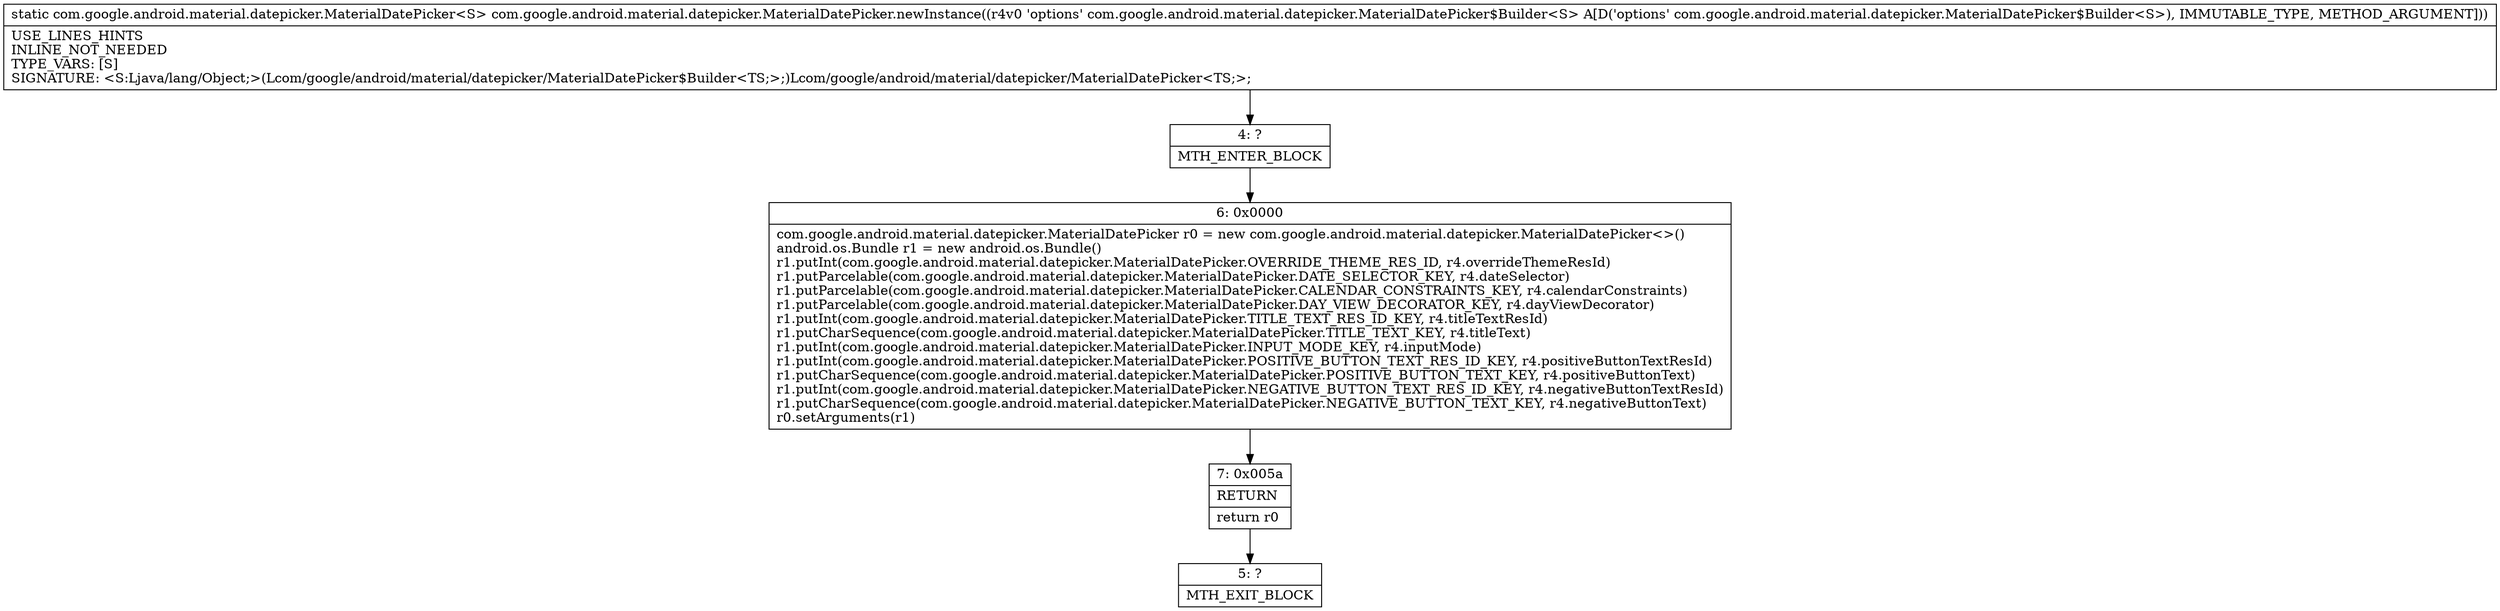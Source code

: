 digraph "CFG forcom.google.android.material.datepicker.MaterialDatePicker.newInstance(Lcom\/google\/android\/material\/datepicker\/MaterialDatePicker$Builder;)Lcom\/google\/android\/material\/datepicker\/MaterialDatePicker;" {
Node_4 [shape=record,label="{4\:\ ?|MTH_ENTER_BLOCK\l}"];
Node_6 [shape=record,label="{6\:\ 0x0000|com.google.android.material.datepicker.MaterialDatePicker r0 = new com.google.android.material.datepicker.MaterialDatePicker\<\>()\landroid.os.Bundle r1 = new android.os.Bundle()\lr1.putInt(com.google.android.material.datepicker.MaterialDatePicker.OVERRIDE_THEME_RES_ID, r4.overrideThemeResId)\lr1.putParcelable(com.google.android.material.datepicker.MaterialDatePicker.DATE_SELECTOR_KEY, r4.dateSelector)\lr1.putParcelable(com.google.android.material.datepicker.MaterialDatePicker.CALENDAR_CONSTRAINTS_KEY, r4.calendarConstraints)\lr1.putParcelable(com.google.android.material.datepicker.MaterialDatePicker.DAY_VIEW_DECORATOR_KEY, r4.dayViewDecorator)\lr1.putInt(com.google.android.material.datepicker.MaterialDatePicker.TITLE_TEXT_RES_ID_KEY, r4.titleTextResId)\lr1.putCharSequence(com.google.android.material.datepicker.MaterialDatePicker.TITLE_TEXT_KEY, r4.titleText)\lr1.putInt(com.google.android.material.datepicker.MaterialDatePicker.INPUT_MODE_KEY, r4.inputMode)\lr1.putInt(com.google.android.material.datepicker.MaterialDatePicker.POSITIVE_BUTTON_TEXT_RES_ID_KEY, r4.positiveButtonTextResId)\lr1.putCharSequence(com.google.android.material.datepicker.MaterialDatePicker.POSITIVE_BUTTON_TEXT_KEY, r4.positiveButtonText)\lr1.putInt(com.google.android.material.datepicker.MaterialDatePicker.NEGATIVE_BUTTON_TEXT_RES_ID_KEY, r4.negativeButtonTextResId)\lr1.putCharSequence(com.google.android.material.datepicker.MaterialDatePicker.NEGATIVE_BUTTON_TEXT_KEY, r4.negativeButtonText)\lr0.setArguments(r1)\l}"];
Node_7 [shape=record,label="{7\:\ 0x005a|RETURN\l|return r0\l}"];
Node_5 [shape=record,label="{5\:\ ?|MTH_EXIT_BLOCK\l}"];
MethodNode[shape=record,label="{static com.google.android.material.datepicker.MaterialDatePicker\<S\> com.google.android.material.datepicker.MaterialDatePicker.newInstance((r4v0 'options' com.google.android.material.datepicker.MaterialDatePicker$Builder\<S\> A[D('options' com.google.android.material.datepicker.MaterialDatePicker$Builder\<S\>), IMMUTABLE_TYPE, METHOD_ARGUMENT]))  | USE_LINES_HINTS\lINLINE_NOT_NEEDED\lTYPE_VARS: [S]\lSIGNATURE: \<S:Ljava\/lang\/Object;\>(Lcom\/google\/android\/material\/datepicker\/MaterialDatePicker$Builder\<TS;\>;)Lcom\/google\/android\/material\/datepicker\/MaterialDatePicker\<TS;\>;\l}"];
MethodNode -> Node_4;Node_4 -> Node_6;
Node_6 -> Node_7;
Node_7 -> Node_5;
}

